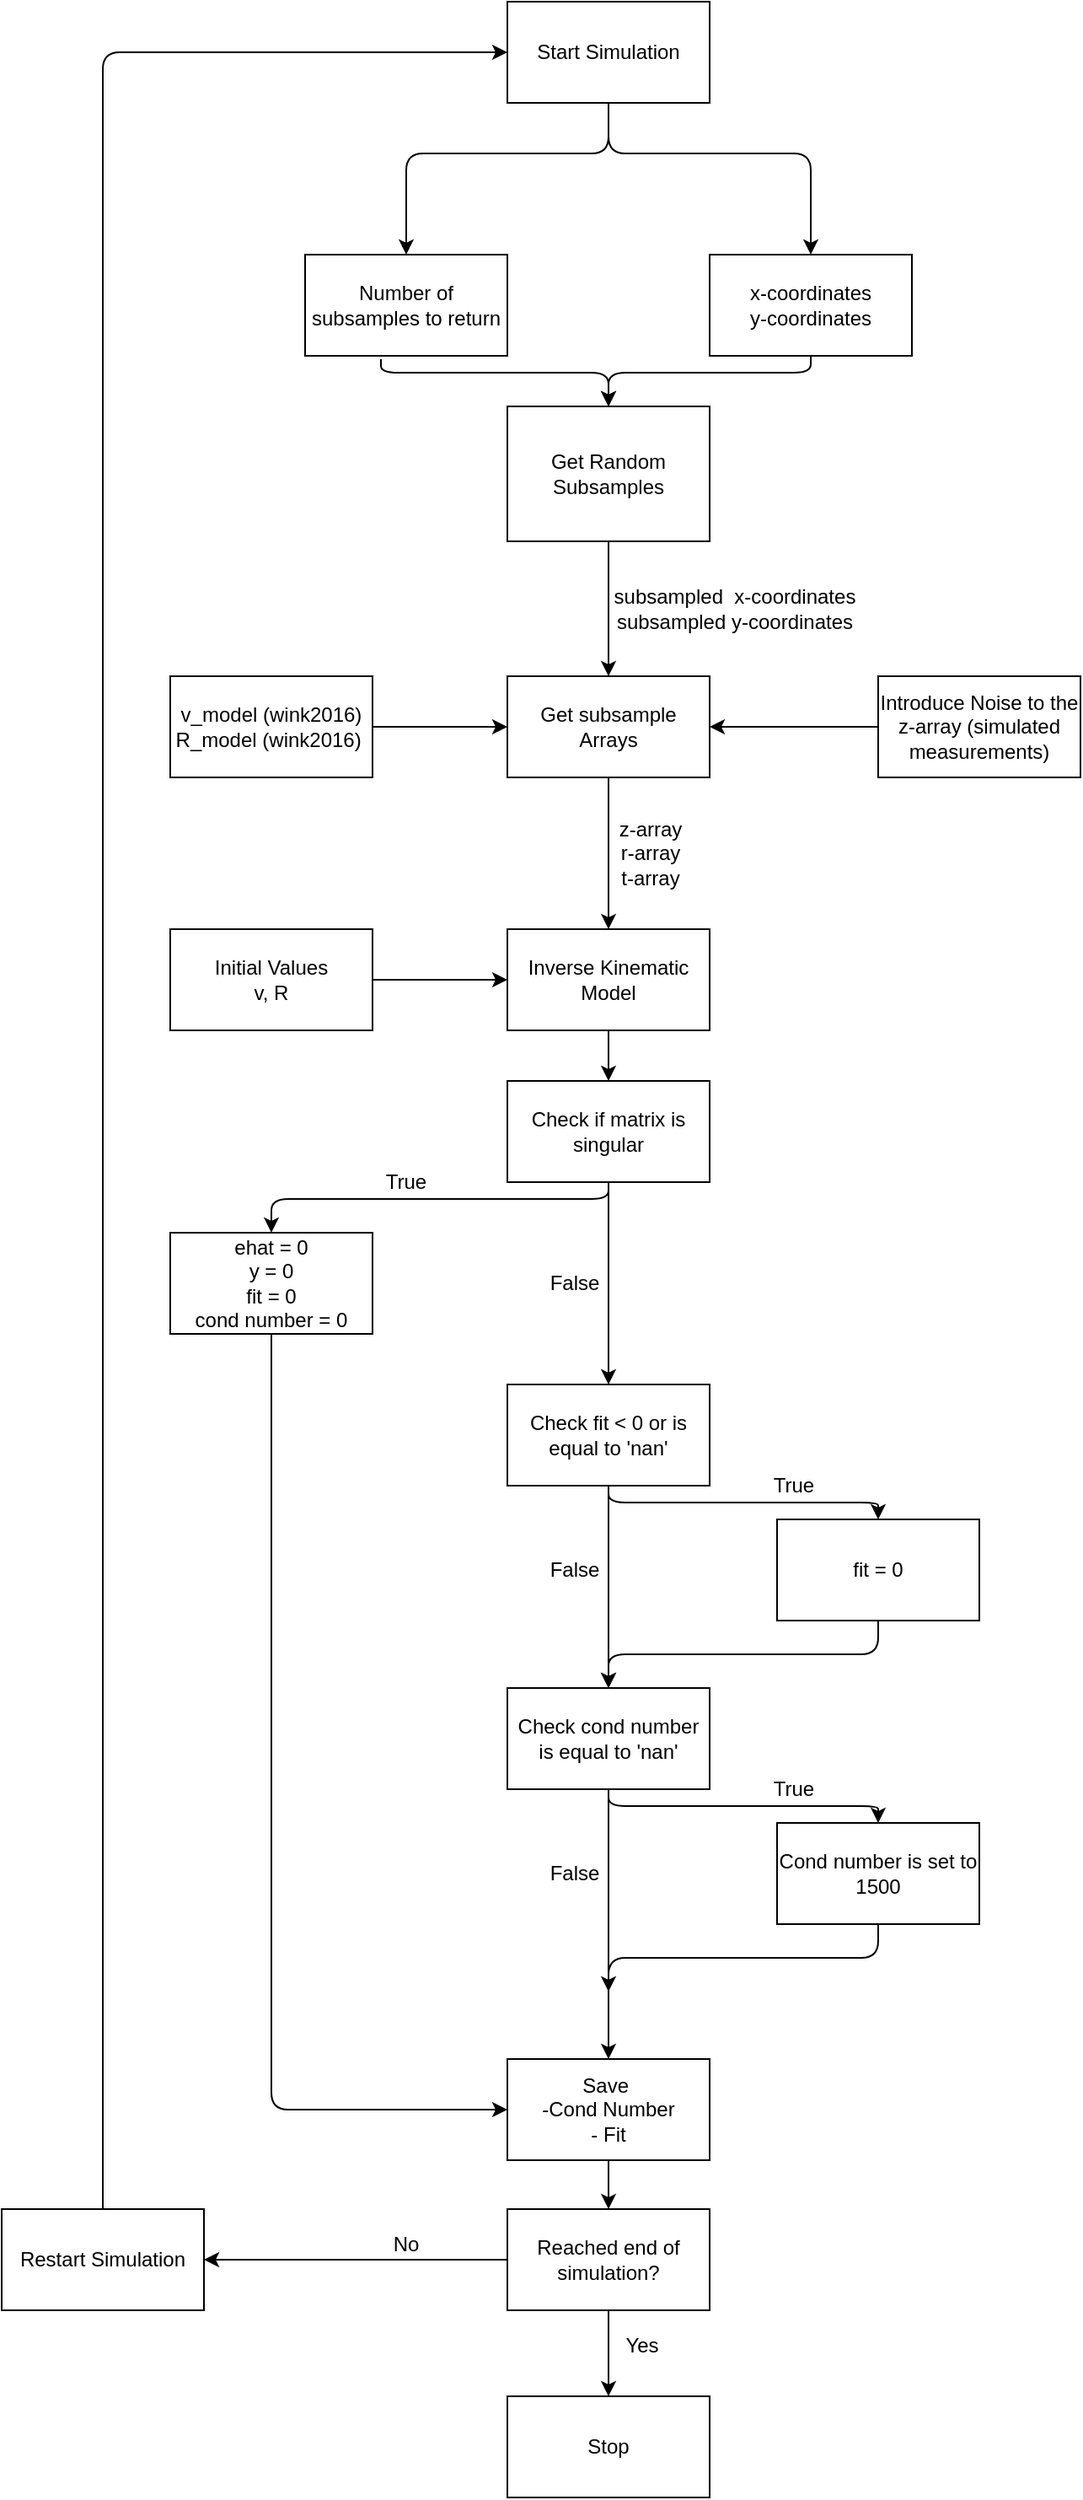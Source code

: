 <mxfile version="13.11.0" type="device"><diagram id="fp2skNQK8Pu5zLEWvNyN" name="Page-1"><mxGraphModel dx="1426" dy="1988" grid="1" gridSize="10" guides="1" tooltips="1" connect="1" arrows="1" fold="1" page="1" pageScale="1" pageWidth="827" pageHeight="1169" math="0" shadow="0"><root><mxCell id="0"/><mxCell id="1" parent="0"/><mxCell id="52cjiz5ebEsCXzO95V6R-1" value="Get Random Subsamples" style="rounded=0;whiteSpace=wrap;html=1;" vertex="1" parent="1"><mxGeometry x="360" y="100" width="120" height="80" as="geometry"/></mxCell><mxCell id="52cjiz5ebEsCXzO95V6R-2" value="" style="endArrow=classic;html=1;entryX=0.5;entryY=0;entryDx=0;entryDy=0;exitX=0.375;exitY=1.033;exitDx=0;exitDy=0;exitPerimeter=0;" edge="1" parent="1" source="52cjiz5ebEsCXzO95V6R-5" target="52cjiz5ebEsCXzO95V6R-1"><mxGeometry width="50" height="50" relative="1" as="geometry"><mxPoint x="140" y="380" as="sourcePoint"/><mxPoint x="440" y="390" as="targetPoint"/><Array as="points"><mxPoint x="285" y="80"/><mxPoint x="420" y="80"/></Array></mxGeometry></mxCell><mxCell id="52cjiz5ebEsCXzO95V6R-3" value="" style="endArrow=classic;html=1;exitX=0.5;exitY=1;exitDx=0;exitDy=0;entryX=0.5;entryY=0;entryDx=0;entryDy=0;" edge="1" parent="1" source="52cjiz5ebEsCXzO95V6R-4" target="52cjiz5ebEsCXzO95V6R-1"><mxGeometry width="50" height="50" relative="1" as="geometry"><mxPoint x="140" y="500" as="sourcePoint"/><mxPoint x="200" y="440" as="targetPoint"/><Array as="points"><mxPoint x="540" y="80"/><mxPoint x="420" y="80"/></Array></mxGeometry></mxCell><mxCell id="52cjiz5ebEsCXzO95V6R-4" value="x-coordinates&lt;br&gt;y-coordinates" style="rounded=0;whiteSpace=wrap;html=1;" vertex="1" parent="1"><mxGeometry x="480" y="10" width="120" height="60" as="geometry"/></mxCell><mxCell id="52cjiz5ebEsCXzO95V6R-5" value="Number of subsamples to return" style="rounded=0;whiteSpace=wrap;html=1;" vertex="1" parent="1"><mxGeometry x="240" y="10" width="120" height="60" as="geometry"/></mxCell><mxCell id="52cjiz5ebEsCXzO95V6R-10" value="" style="endArrow=classic;html=1;exitX=0.5;exitY=1;exitDx=0;exitDy=0;entryX=0.5;entryY=0;entryDx=0;entryDy=0;" edge="1" parent="1" source="52cjiz5ebEsCXzO95V6R-1" target="52cjiz5ebEsCXzO95V6R-13"><mxGeometry width="50" height="50" relative="1" as="geometry"><mxPoint x="390" y="420" as="sourcePoint"/><mxPoint x="420" y="290" as="targetPoint"/></mxGeometry></mxCell><mxCell id="52cjiz5ebEsCXzO95V6R-13" value="Get subsample Arrays" style="rounded=0;whiteSpace=wrap;html=1;" vertex="1" parent="1"><mxGeometry x="360" y="260" width="120" height="60" as="geometry"/></mxCell><mxCell id="52cjiz5ebEsCXzO95V6R-14" value="subsampled &amp;nbsp;x-coordinates&lt;br&gt;subsampled y-coordinates" style="text;html=1;strokeColor=none;fillColor=none;align=center;verticalAlign=middle;whiteSpace=wrap;rounded=0;" vertex="1" parent="1"><mxGeometry x="420" y="200" width="150" height="40" as="geometry"/></mxCell><mxCell id="52cjiz5ebEsCXzO95V6R-15" value="" style="endArrow=classic;html=1;entryX=1;entryY=0.5;entryDx=0;entryDy=0;" edge="1" parent="1" target="52cjiz5ebEsCXzO95V6R-13"><mxGeometry width="50" height="50" relative="1" as="geometry"><mxPoint x="580" y="290" as="sourcePoint"/><mxPoint x="440" y="340" as="targetPoint"/></mxGeometry></mxCell><mxCell id="52cjiz5ebEsCXzO95V6R-16" value="Introduce Noise to the z-array (simulated measurements)" style="rounded=0;whiteSpace=wrap;html=1;" vertex="1" parent="1"><mxGeometry x="580" y="260" width="120" height="60" as="geometry"/></mxCell><mxCell id="52cjiz5ebEsCXzO95V6R-17" value="Inverse Kinematic Model" style="rounded=0;whiteSpace=wrap;html=1;" vertex="1" parent="1"><mxGeometry x="360" y="410" width="120" height="60" as="geometry"/></mxCell><mxCell id="52cjiz5ebEsCXzO95V6R-18" value="" style="endArrow=classic;html=1;exitX=0.5;exitY=1;exitDx=0;exitDy=0;" edge="1" parent="1" source="52cjiz5ebEsCXzO95V6R-13" target="52cjiz5ebEsCXzO95V6R-17"><mxGeometry width="50" height="50" relative="1" as="geometry"><mxPoint x="390" y="390" as="sourcePoint"/><mxPoint x="440" y="340" as="targetPoint"/></mxGeometry></mxCell><mxCell id="52cjiz5ebEsCXzO95V6R-19" value="z-array&lt;br&gt;r-array&lt;br&gt;t-array" style="text;html=1;strokeColor=none;fillColor=none;align=center;verticalAlign=middle;whiteSpace=wrap;rounded=0;" vertex="1" parent="1"><mxGeometry x="420" y="340" width="50" height="50" as="geometry"/></mxCell><mxCell id="52cjiz5ebEsCXzO95V6R-21" value="v_model (wink2016)&lt;br&gt;R_model (wink2016)&amp;nbsp;" style="rounded=0;whiteSpace=wrap;html=1;" vertex="1" parent="1"><mxGeometry x="160" y="260" width="120" height="60" as="geometry"/></mxCell><mxCell id="52cjiz5ebEsCXzO95V6R-22" value="" style="endArrow=classic;html=1;exitX=1;exitY=0.5;exitDx=0;exitDy=0;entryX=0;entryY=0.5;entryDx=0;entryDy=0;" edge="1" parent="1" source="52cjiz5ebEsCXzO95V6R-21" target="52cjiz5ebEsCXzO95V6R-13"><mxGeometry width="50" height="50" relative="1" as="geometry"><mxPoint x="390" y="390" as="sourcePoint"/><mxPoint x="440" y="340" as="targetPoint"/></mxGeometry></mxCell><mxCell id="52cjiz5ebEsCXzO95V6R-24" value="Initial Values&lt;br&gt;v, R" style="rounded=0;whiteSpace=wrap;html=1;" vertex="1" parent="1"><mxGeometry x="160" y="410" width="120" height="60" as="geometry"/></mxCell><mxCell id="52cjiz5ebEsCXzO95V6R-25" value="" style="endArrow=classic;html=1;exitX=1;exitY=0.5;exitDx=0;exitDy=0;entryX=0;entryY=0.5;entryDx=0;entryDy=0;" edge="1" parent="1" source="52cjiz5ebEsCXzO95V6R-24" target="52cjiz5ebEsCXzO95V6R-17"><mxGeometry width="50" height="50" relative="1" as="geometry"><mxPoint x="390" y="390" as="sourcePoint"/><mxPoint x="440" y="340" as="targetPoint"/></mxGeometry></mxCell><mxCell id="52cjiz5ebEsCXzO95V6R-26" value="Check if matrix is singular" style="rounded=0;whiteSpace=wrap;html=1;" vertex="1" parent="1"><mxGeometry x="360" y="500" width="120" height="60" as="geometry"/></mxCell><mxCell id="52cjiz5ebEsCXzO95V6R-27" value="" style="endArrow=classic;html=1;exitX=0.5;exitY=1;exitDx=0;exitDy=0;entryX=0.5;entryY=0;entryDx=0;entryDy=0;" edge="1" parent="1" source="52cjiz5ebEsCXzO95V6R-17" target="52cjiz5ebEsCXzO95V6R-26"><mxGeometry width="50" height="50" relative="1" as="geometry"><mxPoint x="390" y="390" as="sourcePoint"/><mxPoint x="440" y="340" as="targetPoint"/></mxGeometry></mxCell><mxCell id="52cjiz5ebEsCXzO95V6R-28" value="" style="endArrow=classic;html=1;exitX=0.5;exitY=1;exitDx=0;exitDy=0;entryX=0.5;entryY=0;entryDx=0;entryDy=0;" edge="1" parent="1" source="52cjiz5ebEsCXzO95V6R-26" target="52cjiz5ebEsCXzO95V6R-29"><mxGeometry width="50" height="50" relative="1" as="geometry"><mxPoint x="390" y="420" as="sourcePoint"/><mxPoint x="280" y="610" as="targetPoint"/><Array as="points"><mxPoint x="420" y="570"/></Array></mxGeometry></mxCell><mxCell id="52cjiz5ebEsCXzO95V6R-29" value="Check fit &amp;lt; 0 or is equal to 'nan'" style="rounded=0;whiteSpace=wrap;html=1;" vertex="1" parent="1"><mxGeometry x="360" y="680" width="120" height="60" as="geometry"/></mxCell><mxCell id="52cjiz5ebEsCXzO95V6R-30" value="ehat = 0&lt;br&gt;y = 0&lt;br&gt;fit = 0&lt;br&gt;cond number = 0" style="rounded=0;whiteSpace=wrap;html=1;" vertex="1" parent="1"><mxGeometry x="160" y="590" width="120" height="60" as="geometry"/></mxCell><mxCell id="52cjiz5ebEsCXzO95V6R-31" value="" style="endArrow=classic;html=1;exitX=0.5;exitY=1;exitDx=0;exitDy=0;entryX=0.5;entryY=0;entryDx=0;entryDy=0;" edge="1" parent="1" source="52cjiz5ebEsCXzO95V6R-26" target="52cjiz5ebEsCXzO95V6R-30"><mxGeometry width="50" height="50" relative="1" as="geometry"><mxPoint x="390" y="420" as="sourcePoint"/><mxPoint x="440" y="370" as="targetPoint"/><Array as="points"><mxPoint x="420" y="570"/><mxPoint x="220" y="570"/></Array></mxGeometry></mxCell><mxCell id="52cjiz5ebEsCXzO95V6R-32" value="True" style="text;html=1;strokeColor=none;fillColor=none;align=center;verticalAlign=middle;whiteSpace=wrap;rounded=0;" vertex="1" parent="1"><mxGeometry x="280" y="550" width="40" height="20" as="geometry"/></mxCell><mxCell id="52cjiz5ebEsCXzO95V6R-33" value="False" style="text;html=1;strokeColor=none;fillColor=none;align=center;verticalAlign=middle;whiteSpace=wrap;rounded=0;" vertex="1" parent="1"><mxGeometry x="380" y="610" width="40" height="20" as="geometry"/></mxCell><mxCell id="52cjiz5ebEsCXzO95V6R-34" value="" style="endArrow=classic;html=1;exitX=0.5;exitY=1;exitDx=0;exitDy=0;entryX=0;entryY=0.5;entryDx=0;entryDy=0;" edge="1" parent="1" source="52cjiz5ebEsCXzO95V6R-30" target="52cjiz5ebEsCXzO95V6R-50"><mxGeometry width="50" height="50" relative="1" as="geometry"><mxPoint x="710" y="510" as="sourcePoint"/><mxPoint x="220" y="850" as="targetPoint"/><Array as="points"><mxPoint x="220" y="1110"/></Array></mxGeometry></mxCell><mxCell id="52cjiz5ebEsCXzO95V6R-36" value="" style="endArrow=classic;html=1;exitX=0.5;exitY=1;exitDx=0;exitDy=0;entryX=0.5;entryY=0;entryDx=0;entryDy=0;" edge="1" parent="1" target="52cjiz5ebEsCXzO95V6R-48"><mxGeometry width="50" height="50" relative="1" as="geometry"><mxPoint x="420" y="740" as="sourcePoint"/><mxPoint x="420" y="860" as="targetPoint"/><Array as="points"><mxPoint x="420" y="750"/></Array></mxGeometry></mxCell><mxCell id="52cjiz5ebEsCXzO95V6R-37" value="" style="endArrow=classic;html=1;exitX=0.5;exitY=1;exitDx=0;exitDy=0;entryX=0.5;entryY=0;entryDx=0;entryDy=0;" edge="1" parent="1" target="52cjiz5ebEsCXzO95V6R-39"><mxGeometry width="50" height="50" relative="1" as="geometry"><mxPoint x="420" y="740" as="sourcePoint"/><mxPoint x="580" y="765" as="targetPoint"/><Array as="points"><mxPoint x="420" y="750"/><mxPoint x="580" y="750"/></Array></mxGeometry></mxCell><mxCell id="52cjiz5ebEsCXzO95V6R-38" value="" style="endArrow=classic;html=1;exitX=0.5;exitY=1;exitDx=0;exitDy=0;entryX=0.5;entryY=0;entryDx=0;entryDy=0;" edge="1" parent="1" source="52cjiz5ebEsCXzO95V6R-39"><mxGeometry width="50" height="50" relative="1" as="geometry"><mxPoint x="580" y="825" as="sourcePoint"/><mxPoint x="420" y="860" as="targetPoint"/><Array as="points"><mxPoint x="580" y="840"/><mxPoint x="420" y="840"/></Array></mxGeometry></mxCell><mxCell id="52cjiz5ebEsCXzO95V6R-39" value="fit = 0" style="rounded=0;whiteSpace=wrap;html=1;" vertex="1" parent="1"><mxGeometry x="520" y="760" width="120" height="60" as="geometry"/></mxCell><mxCell id="52cjiz5ebEsCXzO95V6R-40" value="True" style="text;html=1;strokeColor=none;fillColor=none;align=center;verticalAlign=middle;whiteSpace=wrap;rounded=0;" vertex="1" parent="1"><mxGeometry x="510" y="730" width="40" height="20" as="geometry"/></mxCell><mxCell id="52cjiz5ebEsCXzO95V6R-41" value="False" style="text;html=1;strokeColor=none;fillColor=none;align=center;verticalAlign=middle;whiteSpace=wrap;rounded=0;" vertex="1" parent="1"><mxGeometry x="380" y="780" width="40" height="20" as="geometry"/></mxCell><mxCell id="52cjiz5ebEsCXzO95V6R-42" value="" style="endArrow=classic;html=1;exitX=0.5;exitY=1;exitDx=0;exitDy=0;entryX=0.5;entryY=0;entryDx=0;entryDy=0;" edge="1" parent="1" source="52cjiz5ebEsCXzO95V6R-48"><mxGeometry width="50" height="50" relative="1" as="geometry"><mxPoint x="420" y="920" as="sourcePoint"/><mxPoint x="420" y="1040" as="targetPoint"/><Array as="points"><mxPoint x="420" y="930"/></Array></mxGeometry></mxCell><mxCell id="52cjiz5ebEsCXzO95V6R-43" value="" style="endArrow=classic;html=1;exitX=0.5;exitY=1;exitDx=0;exitDy=0;entryX=0.5;entryY=0;entryDx=0;entryDy=0;" edge="1" parent="1"><mxGeometry width="50" height="50" relative="1" as="geometry"><mxPoint x="420" y="920" as="sourcePoint"/><mxPoint x="580" y="940" as="targetPoint"/><Array as="points"><mxPoint x="420" y="930"/><mxPoint x="580" y="930"/></Array></mxGeometry></mxCell><mxCell id="52cjiz5ebEsCXzO95V6R-44" value="" style="endArrow=classic;html=1;exitX=0.5;exitY=1;exitDx=0;exitDy=0;entryX=0.5;entryY=0;entryDx=0;entryDy=0;" edge="1" parent="1" target="52cjiz5ebEsCXzO95V6R-50"><mxGeometry width="50" height="50" relative="1" as="geometry"><mxPoint x="580" y="1000" as="sourcePoint"/><mxPoint x="420" y="1040" as="targetPoint"/><Array as="points"><mxPoint x="580" y="1020"/><mxPoint x="420" y="1020"/></Array></mxGeometry></mxCell><mxCell id="52cjiz5ebEsCXzO95V6R-45" value="True" style="text;html=1;strokeColor=none;fillColor=none;align=center;verticalAlign=middle;whiteSpace=wrap;rounded=0;" vertex="1" parent="1"><mxGeometry x="510" y="910" width="40" height="20" as="geometry"/></mxCell><mxCell id="52cjiz5ebEsCXzO95V6R-46" value="False" style="text;html=1;strokeColor=none;fillColor=none;align=center;verticalAlign=middle;whiteSpace=wrap;rounded=0;" vertex="1" parent="1"><mxGeometry x="380" y="960" width="40" height="20" as="geometry"/></mxCell><mxCell id="52cjiz5ebEsCXzO95V6R-48" value="Check cond number is equal to 'nan'" style="rounded=0;whiteSpace=wrap;html=1;" vertex="1" parent="1"><mxGeometry x="360" y="860" width="120" height="60" as="geometry"/></mxCell><mxCell id="52cjiz5ebEsCXzO95V6R-49" value="Cond number is set to 1500" style="rounded=0;whiteSpace=wrap;html=1;" vertex="1" parent="1"><mxGeometry x="520" y="940" width="120" height="60" as="geometry"/></mxCell><mxCell id="52cjiz5ebEsCXzO95V6R-50" value="Save&amp;nbsp;&lt;br&gt;-Cond Number&lt;br&gt;- Fit" style="rounded=0;whiteSpace=wrap;html=1;" vertex="1" parent="1"><mxGeometry x="360" y="1080" width="120" height="60" as="geometry"/></mxCell><mxCell id="52cjiz5ebEsCXzO95V6R-51" value="Reached end of simulation?" style="rounded=0;whiteSpace=wrap;html=1;" vertex="1" parent="1"><mxGeometry x="360" y="1169" width="120" height="60" as="geometry"/></mxCell><mxCell id="52cjiz5ebEsCXzO95V6R-52" value="" style="endArrow=classic;html=1;exitX=0.5;exitY=1;exitDx=0;exitDy=0;entryX=0.5;entryY=0;entryDx=0;entryDy=0;" edge="1" parent="1" source="52cjiz5ebEsCXzO95V6R-50" target="52cjiz5ebEsCXzO95V6R-51"><mxGeometry width="50" height="50" relative="1" as="geometry"><mxPoint x="350" y="1130" as="sourcePoint"/><mxPoint x="400" y="1080" as="targetPoint"/></mxGeometry></mxCell><mxCell id="52cjiz5ebEsCXzO95V6R-53" value="" style="endArrow=classic;html=1;exitX=0.5;exitY=1;exitDx=0;exitDy=0;" edge="1" parent="1" source="52cjiz5ebEsCXzO95V6R-51" target="52cjiz5ebEsCXzO95V6R-54"><mxGeometry width="50" height="50" relative="1" as="geometry"><mxPoint x="350" y="1130" as="sourcePoint"/><mxPoint x="420" y="1280" as="targetPoint"/></mxGeometry></mxCell><mxCell id="52cjiz5ebEsCXzO95V6R-54" value="Stop" style="rounded=0;whiteSpace=wrap;html=1;" vertex="1" parent="1"><mxGeometry x="360" y="1280" width="120" height="60" as="geometry"/></mxCell><mxCell id="52cjiz5ebEsCXzO95V6R-55" value="Yes&lt;br&gt;" style="text;html=1;strokeColor=none;fillColor=none;align=center;verticalAlign=middle;whiteSpace=wrap;rounded=0;" vertex="1" parent="1"><mxGeometry x="420" y="1240" width="40" height="20" as="geometry"/></mxCell><mxCell id="52cjiz5ebEsCXzO95V6R-56" value="" style="endArrow=classic;html=1;exitX=0;exitY=0.5;exitDx=0;exitDy=0;entryX=1;entryY=0.5;entryDx=0;entryDy=0;" edge="1" parent="1" source="52cjiz5ebEsCXzO95V6R-51" target="52cjiz5ebEsCXzO95V6R-57"><mxGeometry width="50" height="50" relative="1" as="geometry"><mxPoint x="350" y="1130" as="sourcePoint"/><mxPoint x="240" y="1206" as="targetPoint"/></mxGeometry></mxCell><mxCell id="52cjiz5ebEsCXzO95V6R-57" value="Restart Simulation" style="rounded=0;whiteSpace=wrap;html=1;" vertex="1" parent="1"><mxGeometry x="60" y="1169" width="120" height="60" as="geometry"/></mxCell><mxCell id="52cjiz5ebEsCXzO95V6R-58" value="No" style="text;html=1;strokeColor=none;fillColor=none;align=center;verticalAlign=middle;whiteSpace=wrap;rounded=0;" vertex="1" parent="1"><mxGeometry x="280" y="1180" width="40" height="20" as="geometry"/></mxCell><mxCell id="52cjiz5ebEsCXzO95V6R-59" value="" style="endArrow=classic;html=1;exitX=0.5;exitY=0;exitDx=0;exitDy=0;entryX=0;entryY=0.5;entryDx=0;entryDy=0;" edge="1" parent="1" source="52cjiz5ebEsCXzO95V6R-57" target="52cjiz5ebEsCXzO95V6R-61"><mxGeometry width="50" height="50" relative="1" as="geometry"><mxPoint x="350" y="930" as="sourcePoint"/><mxPoint x="120" y="-110" as="targetPoint"/><Array as="points"><mxPoint x="120" y="-110"/></Array></mxGeometry></mxCell><mxCell id="52cjiz5ebEsCXzO95V6R-61" value="Start Simulation" style="rounded=0;whiteSpace=wrap;html=1;" vertex="1" parent="1"><mxGeometry x="360" y="-140" width="120" height="60" as="geometry"/></mxCell><mxCell id="52cjiz5ebEsCXzO95V6R-62" value="" style="endArrow=classic;html=1;exitX=0.5;exitY=1;exitDx=0;exitDy=0;entryX=0.5;entryY=0;entryDx=0;entryDy=0;" edge="1" parent="1" source="52cjiz5ebEsCXzO95V6R-61" target="52cjiz5ebEsCXzO95V6R-5"><mxGeometry width="50" height="50" relative="1" as="geometry"><mxPoint x="350" y="190" as="sourcePoint"/><mxPoint x="400" y="140" as="targetPoint"/><Array as="points"><mxPoint x="420" y="-50"/><mxPoint x="300" y="-50"/></Array></mxGeometry></mxCell><mxCell id="52cjiz5ebEsCXzO95V6R-64" value="" style="endArrow=classic;html=1;exitX=0.5;exitY=1;exitDx=0;exitDy=0;entryX=0.5;entryY=0;entryDx=0;entryDy=0;" edge="1" parent="1" source="52cjiz5ebEsCXzO95V6R-61" target="52cjiz5ebEsCXzO95V6R-4"><mxGeometry width="50" height="50" relative="1" as="geometry"><mxPoint x="350" y="190" as="sourcePoint"/><mxPoint x="400" y="140" as="targetPoint"/><Array as="points"><mxPoint x="420" y="-50"/><mxPoint x="540" y="-50"/></Array></mxGeometry></mxCell></root></mxGraphModel></diagram></mxfile>